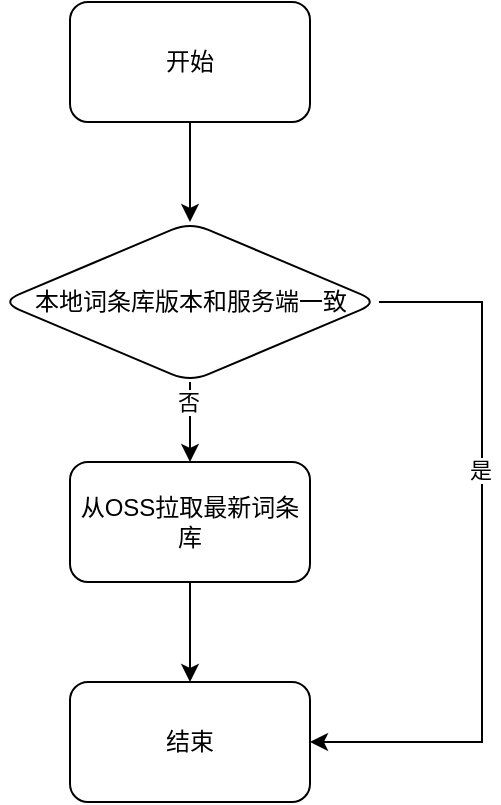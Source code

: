 <mxfile version="20.2.2" type="github">
  <diagram id="MPaTmiDZxY_MerFk1Ec5" name="第 1 页">
    <mxGraphModel dx="1426" dy="769" grid="1" gridSize="10" guides="1" tooltips="1" connect="1" arrows="1" fold="1" page="1" pageScale="1" pageWidth="827" pageHeight="1169" math="0" shadow="0">
      <root>
        <mxCell id="0" />
        <mxCell id="1" parent="0" />
        <mxCell id="NQK7TbxR-6EsFwVxTZmF-5" value="" style="edgeStyle=orthogonalEdgeStyle;rounded=0;orthogonalLoop=1;jettySize=auto;html=1;" edge="1" parent="1" source="NQK7TbxR-6EsFwVxTZmF-1" target="NQK7TbxR-6EsFwVxTZmF-4">
          <mxGeometry relative="1" as="geometry" />
        </mxCell>
        <mxCell id="NQK7TbxR-6EsFwVxTZmF-1" value="开始" style="rounded=1;whiteSpace=wrap;html=1;" vertex="1" parent="1">
          <mxGeometry x="354" y="120" width="120" height="60" as="geometry" />
        </mxCell>
        <mxCell id="NQK7TbxR-6EsFwVxTZmF-7" value="" style="edgeStyle=orthogonalEdgeStyle;rounded=0;orthogonalLoop=1;jettySize=auto;html=1;" edge="1" parent="1" source="NQK7TbxR-6EsFwVxTZmF-4" target="NQK7TbxR-6EsFwVxTZmF-6">
          <mxGeometry relative="1" as="geometry" />
        </mxCell>
        <mxCell id="NQK7TbxR-6EsFwVxTZmF-13" value="否" style="edgeLabel;html=1;align=center;verticalAlign=middle;resizable=0;points=[];" vertex="1" connectable="0" parent="NQK7TbxR-6EsFwVxTZmF-7">
          <mxGeometry x="-0.525" y="-1" relative="1" as="geometry">
            <mxPoint as="offset" />
          </mxGeometry>
        </mxCell>
        <mxCell id="NQK7TbxR-6EsFwVxTZmF-11" style="edgeStyle=orthogonalEdgeStyle;rounded=0;orthogonalLoop=1;jettySize=auto;html=1;entryX=1;entryY=0.5;entryDx=0;entryDy=0;" edge="1" parent="1" source="NQK7TbxR-6EsFwVxTZmF-4" target="NQK7TbxR-6EsFwVxTZmF-8">
          <mxGeometry relative="1" as="geometry">
            <Array as="points">
              <mxPoint x="560" y="270" />
              <mxPoint x="560" y="490" />
            </Array>
          </mxGeometry>
        </mxCell>
        <mxCell id="NQK7TbxR-6EsFwVxTZmF-12" value="是" style="edgeLabel;html=1;align=center;verticalAlign=middle;resizable=0;points=[];" vertex="1" connectable="0" parent="NQK7TbxR-6EsFwVxTZmF-11">
          <mxGeometry x="-0.245" y="-1" relative="1" as="geometry">
            <mxPoint as="offset" />
          </mxGeometry>
        </mxCell>
        <mxCell id="NQK7TbxR-6EsFwVxTZmF-4" value="本地词条库版本和服务端一致" style="rhombus;whiteSpace=wrap;html=1;rounded=1;" vertex="1" parent="1">
          <mxGeometry x="319.5" y="230" width="189" height="80" as="geometry" />
        </mxCell>
        <mxCell id="NQK7TbxR-6EsFwVxTZmF-9" value="" style="edgeStyle=orthogonalEdgeStyle;rounded=0;orthogonalLoop=1;jettySize=auto;html=1;" edge="1" parent="1" source="NQK7TbxR-6EsFwVxTZmF-6" target="NQK7TbxR-6EsFwVxTZmF-8">
          <mxGeometry relative="1" as="geometry" />
        </mxCell>
        <mxCell id="NQK7TbxR-6EsFwVxTZmF-6" value="从OSS拉取最新词条库" style="whiteSpace=wrap;html=1;rounded=1;" vertex="1" parent="1">
          <mxGeometry x="354" y="350" width="120" height="60" as="geometry" />
        </mxCell>
        <mxCell id="NQK7TbxR-6EsFwVxTZmF-8" value="结束" style="whiteSpace=wrap;html=1;rounded=1;" vertex="1" parent="1">
          <mxGeometry x="354" y="460" width="120" height="60" as="geometry" />
        </mxCell>
      </root>
    </mxGraphModel>
  </diagram>
</mxfile>
